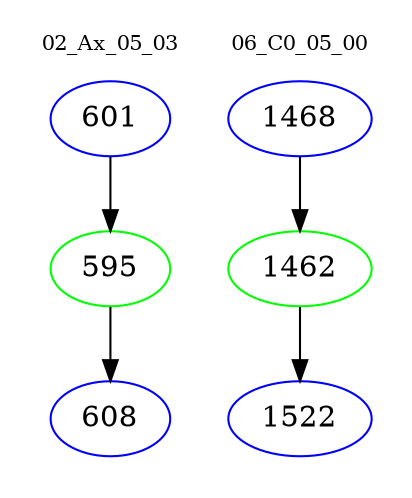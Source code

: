 digraph{
subgraph cluster_0 {
color = white
label = "02_Ax_05_03";
fontsize=10;
T0_601 [label="601", color="blue"]
T0_601 -> T0_595 [color="black"]
T0_595 [label="595", color="green"]
T0_595 -> T0_608 [color="black"]
T0_608 [label="608", color="blue"]
}
subgraph cluster_1 {
color = white
label = "06_C0_05_00";
fontsize=10;
T1_1468 [label="1468", color="blue"]
T1_1468 -> T1_1462 [color="black"]
T1_1462 [label="1462", color="green"]
T1_1462 -> T1_1522 [color="black"]
T1_1522 [label="1522", color="blue"]
}
}
